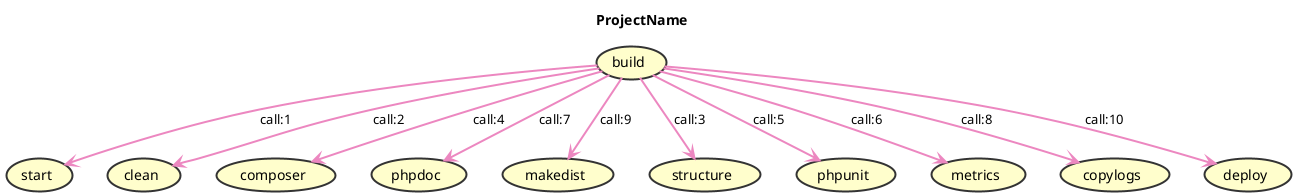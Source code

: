 @startuml
title ProjectName
skinparam ArrowFontColor Black
skinparam ArrowThickness 2
skinparam UseCaseBackgroundColor #FFFECC
skinparam UseCaseBorderColor #333333
skinparam UseCaseBorderThickness 2
skinparam UseCaseFontColor Black

(build)
(start)
(clean)
(composer)
(phpdoc)
(makedist)
(structure)
(phpunit)
(metrics)
(copylogs)
(deploy)

(build)-[#EC87C0]->(start) : call:1
(build)-[#EC87C0]->(clean) : call:2
(build)-[#EC87C0]->(structure) : call:3
(build)-[#EC87C0]->(composer) : call:4
(build)-[#EC87C0]->(phpunit) : call:5
(build)-[#EC87C0]->(metrics) : call:6
(build)-[#EC87C0]->(phpdoc) : call:7
(build)-[#EC87C0]->(copylogs) : call:8
(build)-[#EC87C0]->(makedist) : call:9
(build)-[#EC87C0]->(deploy) : call:10

@enduml
